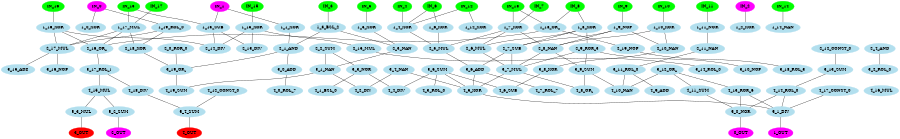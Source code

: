 digraph EACircuit {
rankdir=BT;
edge [dir=none];
size="6,6";
ordering=out;
node [color=magenta, style=filled];
"IN_0";
"IN_1";
"IN_2";
node [color=green, style=filled];
"IN_3";
"IN_4";
"IN_5";
"IN_6";
"IN_7";
"IN_8";
"IN_9";
"IN_10";
"IN_11";
"IN_12";
"IN_13";
"IN_14";
"IN_15";
"IN_16";
"IN_17";
"IN_18";
node [color=lightblue2, style=filled];
{ rank=same; "1_0_XOR"; "1_1_XOR"; "1_2_XOR"; "1_3_BSL_2"; "1_4_XOR"; "1_5_XOR"; "1_6_XOR"; "1_7_XOR"; "1_8_XOR"; "1_9_NOP"; "1_10_XOR"; "1_11_NOR"; "1_12_XOR"; "1_13_SUB"; "1_14_NAN"; "1_15_XOR"; "1_16_XOR"; "1_17_MUL"; "1_18_OR_"; "1_19_ROL_0"; }
"1_0_XOR" -> "IN_0";
"1_1_XOR" -> "IN_1";
"1_2_XOR" -> "IN_2";
"1_3_BSL_2" -> "IN_3";
"1_4_XOR" -> "IN_4";
"1_4_XOR" -> "IN_6";
"1_4_XOR" -> "IN_12";
"1_5_XOR" -> "IN_5";
"1_6_XOR" -> "IN_6";
"1_7_XOR" -> "IN_18";
"1_7_XOR" -> "IN_7";
"1_8_XOR" -> "IN_8";
"1_9_NOP" -> "IN_9";
"1_10_XOR" -> "IN_10";
"1_11_NOR" -> "IN_11";
"1_12_XOR" -> "IN_12";
"1_13_SUB" -> "IN_13";
"1_13_SUB" -> "IN_1";
"1_14_NAN" -> "IN_14";
"1_15_XOR" -> "IN_15";
"1_16_XOR" -> "IN_16";
"1_17_MUL" -> "IN_13";
"1_17_MUL" -> "IN_17";
"1_18_OR_" -> "IN_18";
"1_18_OR_" -> "IN_8";
"1_19_ROL_0" -> "IN_0";
node [color=lightblue2, style=filled];
{ rank=same; "2_0_ROR_0"; "2_1_AND"; "2_2_SUM"; "2_3_NAN"; "2_4_AND"; "2_5_MUL"; "2_6_MUL"; "2_7_SUB"; "2_8_NAN"; "2_9_ROR_3"; "2_10_NAN"; "2_11_NAN"; "2_12_CONST_0"; "2_13_DIV"; "2_14_DIV"; "2_15_MUL"; "2_16_OR_"; "2_17_MUL"; "2_18_XOR"; "2_19_NOP"; }
"2_1_AND" -> "1_1_XOR";
"2_1_AND" -> "1_3_BSL_2";
"2_3_NAN" -> "1_3_BSL_2";
"2_3_NAN" -> "1_5_XOR";
"2_5_MUL" -> "1_4_XOR";
"2_5_MUL" -> "1_6_XOR";
"2_5_MUL" -> "1_7_XOR";
"2_6_MUL" -> "1_7_XOR";
"2_6_MUL" -> "1_8_XOR";
"2_7_SUB" -> "1_8_XOR";
"2_7_SUB" -> "1_9_NOP";
"2_8_NAN" -> "1_7_XOR";
"2_8_NAN" -> "1_9_NOP";
"2_8_NAN" -> "1_10_XOR";
"2_9_ROR_3" -> "1_8_XOR";
"2_10_NAN" -> "1_9_NOP";
"2_10_NAN" -> "1_10_XOR";
"2_11_NAN" -> "1_11_NOR";
"2_13_DIV" -> "1_13_SUB";
"2_13_DIV" -> "1_15_XOR";
"2_14_DIV" -> "1_13_SUB";
"2_14_DIV" -> "1_15_XOR";
"2_14_DIV" -> "1_16_XOR";
"2_15_MUL" -> "1_15_XOR";
"2_16_OR_" -> "1_16_XOR";
"2_16_OR_" -> "1_17_MUL";
"2_16_OR_" -> "1_18_OR_";
"2_17_MUL" -> "1_16_XOR";
"2_17_MUL" -> "1_17_MUL";
"2_17_MUL" -> "1_19_ROL_0";
"2_18_XOR" -> "1_17_MUL";
"2_18_XOR" -> "1_19_ROL_0";
"2_19_NOP" -> "1_18_OR_";
node [color=lightblue2, style=filled];
{ rank=same; "3_0_ADD"; "3_1_NAN"; "3_2_ROL_0"; "3_3_NOR"; "3_4_NAN"; "3_5_SUM"; "3_6_ADD"; "3_7_MUL"; "3_8_XOR"; "3_9_SUM"; "3_10_NOP"; "3_11_ROL_0"; "3_12_OR_"; "3_13_SUM"; "3_14_ROL_0"; "3_15_ADD"; "3_16_NOP"; "3_17_ROL_1"; "3_18_ROL_3"; "3_19_OR_"; }
"3_0_ADD" -> "2_1_AND";
"3_1_NAN" -> "2_2_SUM";
"3_1_NAN" -> "2_3_NAN";
"3_2_ROL_0" -> "2_4_AND";
"3_3_NOR" -> "2_2_SUM";
"3_6_ADD" -> "2_5_MUL";
"3_6_ADD" -> "2_7_SUB";
"3_7_MUL" -> "2_6_MUL";
"3_7_MUL" -> "2_7_SUB";
"3_7_MUL" -> "2_8_NAN";
"3_7_MUL" -> "2_9_ROR_3";
"3_8_XOR" -> "2_10_NAN";
"3_9_SUM" -> "2_8_NAN";
"3_9_SUM" -> "2_9_ROR_3";
"3_10_NOP" -> "2_9_ROR_3";
"3_11_ROL_0" -> "2_11_NAN";
"3_13_SUM" -> "2_12_CONST_0";
"3_14_ROL_0" -> "2_15_MUL";
"3_15_ADD" -> "2_17_MUL";
"3_16_NOP" -> "2_17_MUL";
"3_17_ROL_1" -> "2_16_OR_";
"3_18_ROL_3" -> "2_19_NOP";
"3_19_OR_" -> "2_18_XOR";
"3_19_OR_" -> "2_0_ROR_0";
"3_19_OR_" -> "2_1_AND";
node [color=lightblue2, style=filled];
{ rank=same; "4_0_ROL_7"; "4_1_BSL_0"; "4_2_DIV"; "4_3_ROL_0"; "4_4_DIV"; "4_5_XOR"; "4_6_SUB"; "4_7_ROL_7"; "4_8_OR_"; "4_9_ADD"; "4_10_NAN"; "4_11_SUM"; "4_12_CONST_0"; "4_13_ROR_6"; "4_14_ROL_0"; "4_15_MUL"; "4_16_MUL"; "4_17_CONST_0"; "4_18_DIV"; "4_19_SUM"; }
"4_0_ROL_7" -> "3_0_ADD";
"4_1_BSL_0" -> "3_3_NOR";
"4_2_DIV" -> "3_1_NAN";
"4_2_DIV" -> "3_4_NAN";
"4_3_ROL_0" -> "3_5_SUM";
"4_4_DIV" -> "3_3_NOR";
"4_4_DIV" -> "3_5_SUM";
"4_5_XOR" -> "3_4_NAN";
"4_5_XOR" -> "3_5_SUM";
"4_5_XOR" -> "3_6_ADD";
"4_5_XOR" -> "3_7_MUL";
"4_6_SUB" -> "3_5_SUM";
"4_6_SUB" -> "3_8_XOR";
"4_7_ROL_7" -> "3_6_ADD";
"4_8_OR_" -> "3_7_MUL";
"4_8_OR_" -> "3_9_SUM";
"4_9_ADD" -> "3_11_ROL_0";
"4_10_NAN" -> "3_9_SUM";
"4_10_NAN" -> "3_11_ROL_0";
"4_10_NAN" -> "3_12_OR_";
"4_11_SUM" -> "3_12_OR_";
"4_13_ROR_6" -> "3_12_OR_";
"4_14_ROL_0" -> "3_13_SUM";
"4_15_MUL" -> "3_17_ROL_1";
"4_18_DIV" -> "3_17_ROL_1";
"4_19_SUM" -> "3_19_OR_";
"4_19_SUM" -> "3_1_NAN";
node [color=lightblue2, style=filled];
{ rank=same; "5_0_NOR"; "5_1_DIV"; "5_2_SUM"; "5_3_MUL"; "5_4_SUM"; }
"5_0_NOR" -> "4_11_SUM";
"5_0_NOR" -> "4_13_ROR_6";
"5_0_NOR" -> "4_14_ROL_0";
"5_1_DIV" -> "4_13_ROR_6";
"5_1_DIV" -> "4_14_ROL_0";
"5_1_DIV" -> "4_17_CONST_0";
"5_1_DIV" -> "4_5_XOR";
"5_2_SUM" -> "4_15_MUL";
"5_3_MUL" -> "4_15_MUL";
"5_4_SUM" -> "4_18_DIV";
"5_4_SUM" -> "4_12_CONST_0";
node [color=magenta];
"0_OUT" -> "5_0_NOR";
"1_OUT" -> "5_1_DIV";
"2_OUT" -> "5_2_SUM";
node [color=red];
"3_OUT" -> "5_3_MUL";
"4_OUT" -> "5_4_SUM";
}